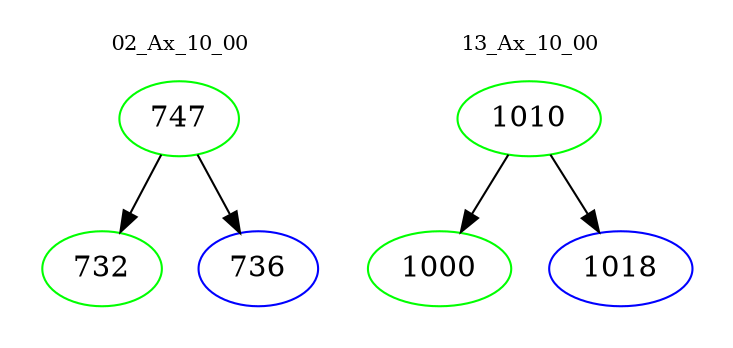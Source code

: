 digraph{
subgraph cluster_0 {
color = white
label = "02_Ax_10_00";
fontsize=10;
T0_747 [label="747", color="green"]
T0_747 -> T0_732 [color="black"]
T0_732 [label="732", color="green"]
T0_747 -> T0_736 [color="black"]
T0_736 [label="736", color="blue"]
}
subgraph cluster_1 {
color = white
label = "13_Ax_10_00";
fontsize=10;
T1_1010 [label="1010", color="green"]
T1_1010 -> T1_1000 [color="black"]
T1_1000 [label="1000", color="green"]
T1_1010 -> T1_1018 [color="black"]
T1_1018 [label="1018", color="blue"]
}
}
